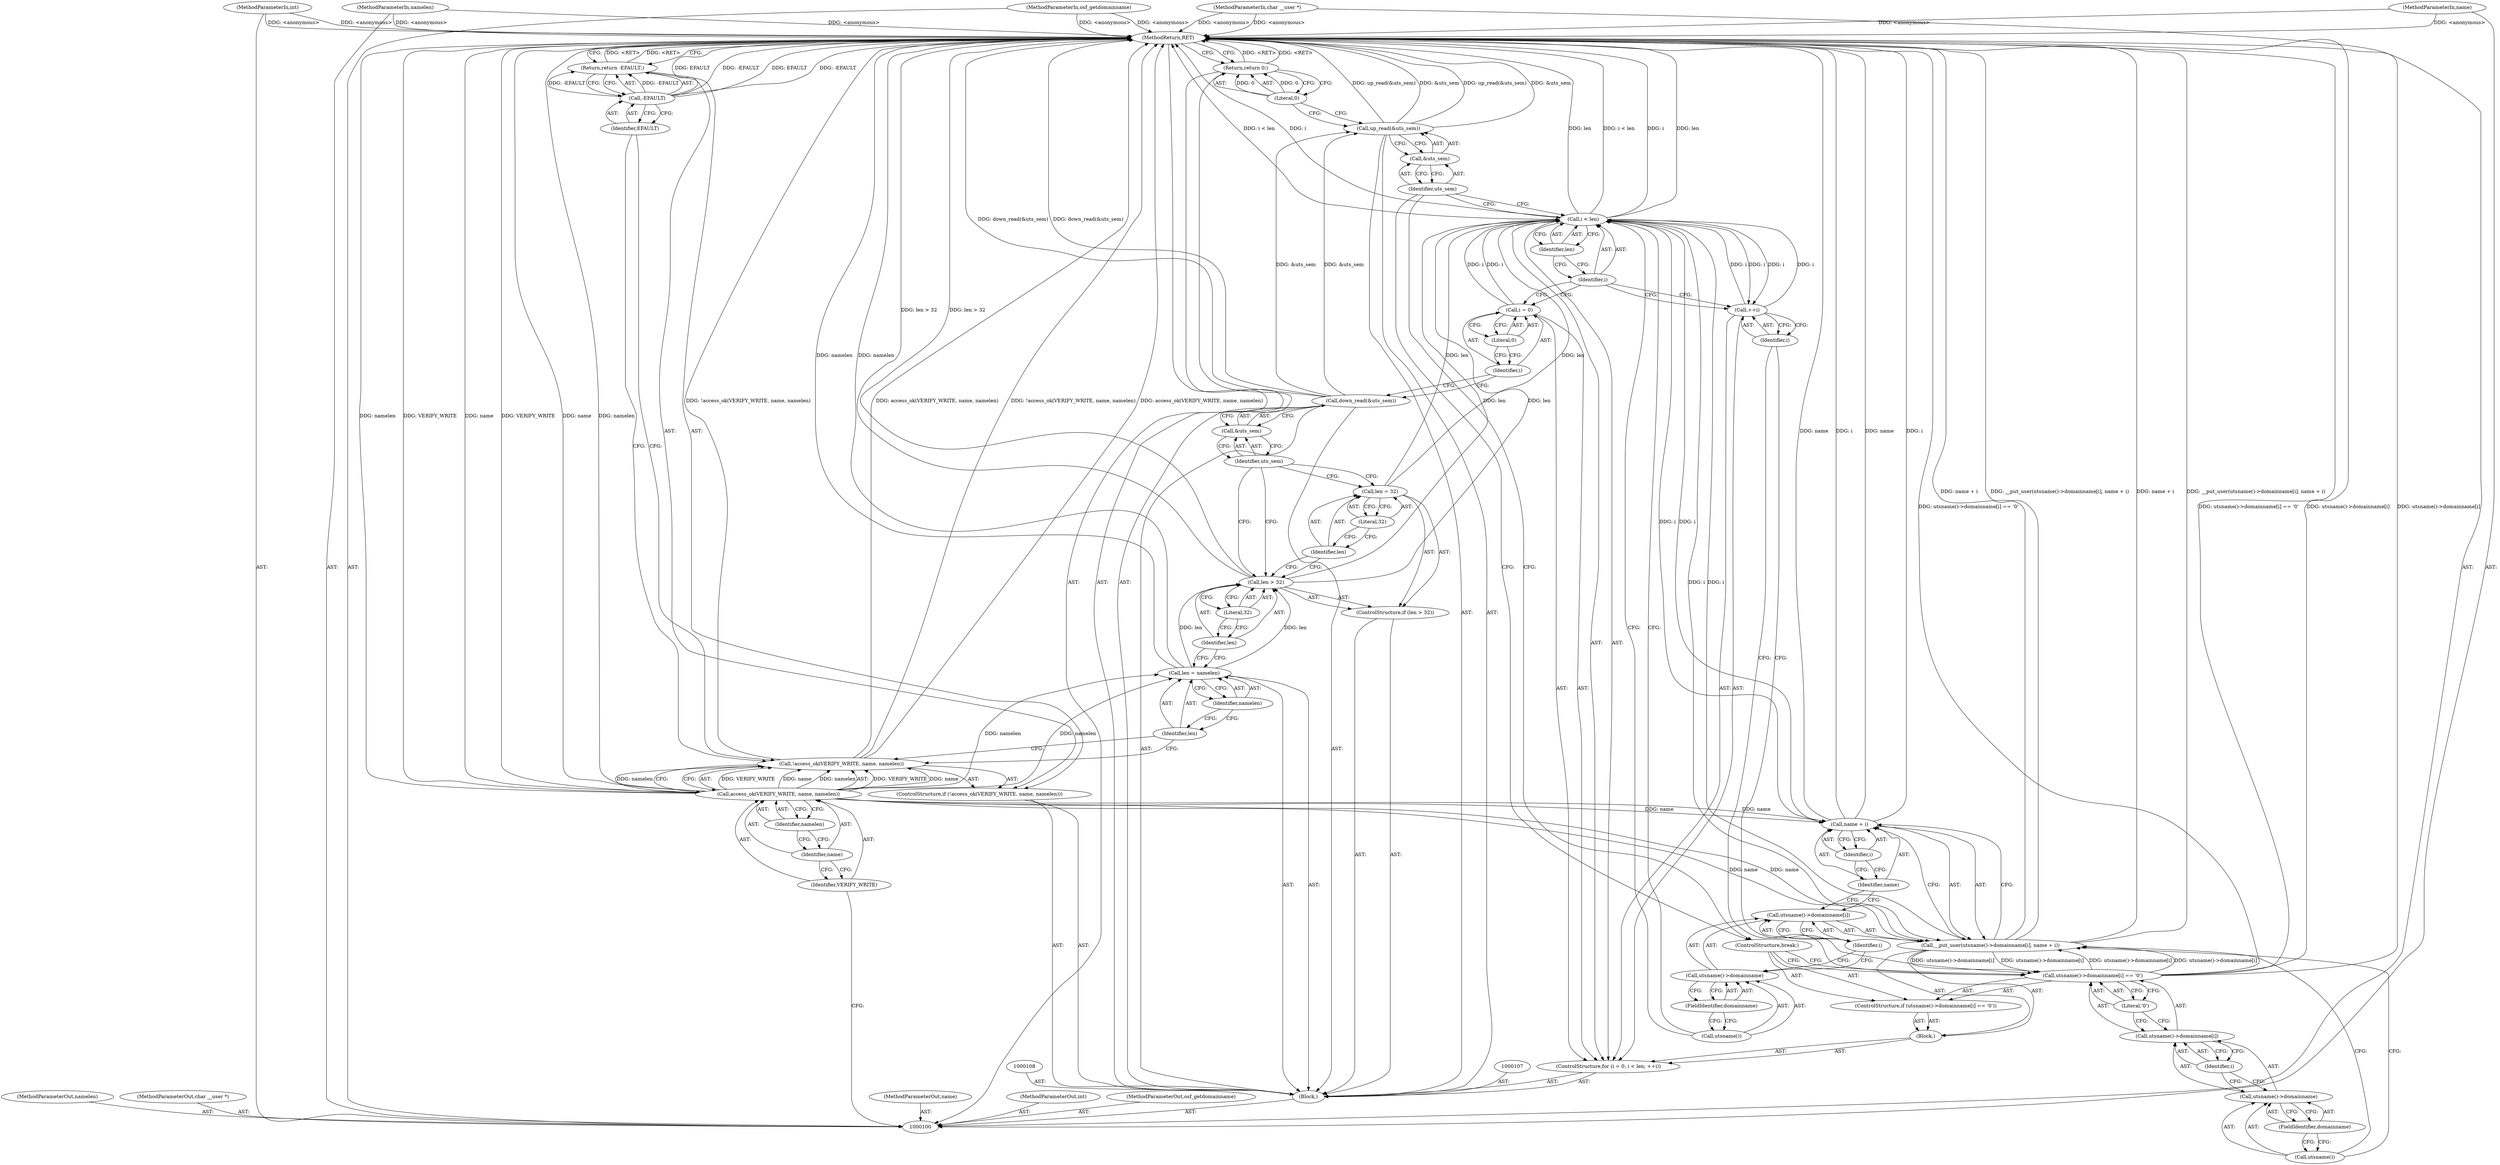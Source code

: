 digraph "0_linux_21c5977a836e399fc710ff2c5367845ed5c2527f" {
"1000164" [label="(MethodReturn,RET)"];
"1000101" [label="(MethodParameterIn,osf_getdomainname)"];
"1000248" [label="(MethodParameterOut,osf_getdomainname)"];
"1000102" [label="(MethodParameterIn,char __user *)"];
"1000249" [label="(MethodParameterOut,char __user *)"];
"1000103" [label="(MethodParameterIn,name)"];
"1000250" [label="(MethodParameterOut,name)"];
"1000104" [label="(MethodParameterIn,int)"];
"1000251" [label="(MethodParameterOut,int)"];
"1000105" [label="(MethodParameterIn,namelen)"];
"1000252" [label="(MethodParameterOut,namelen)"];
"1000121" [label="(ControlStructure,if (len > 32))"];
"1000124" [label="(Literal,32)"];
"1000122" [label="(Call,len > 32)"];
"1000123" [label="(Identifier,len)"];
"1000125" [label="(Call,len = 32)"];
"1000126" [label="(Identifier,len)"];
"1000127" [label="(Literal,32)"];
"1000129" [label="(Call,&uts_sem)"];
"1000130" [label="(Identifier,uts_sem)"];
"1000128" [label="(Call,down_read(&uts_sem))"];
"1000131" [label="(ControlStructure,for (i = 0; i < len; ++i))"];
"1000134" [label="(Literal,0)"];
"1000135" [label="(Call,i < len)"];
"1000136" [label="(Identifier,i)"];
"1000137" [label="(Identifier,len)"];
"1000138" [label="(Call,++i)"];
"1000139" [label="(Identifier,i)"];
"1000140" [label="(Block,)"];
"1000132" [label="(Call,i = 0)"];
"1000133" [label="(Identifier,i)"];
"1000142" [label="(Call,utsname()->domainname[i])"];
"1000143" [label="(Call,utsname()->domainname)"];
"1000144" [label="(Call,utsname())"];
"1000141" [label="(Call,__put_user(utsname()->domainname[i], name + i))"];
"1000145" [label="(FieldIdentifier,domainname)"];
"1000146" [label="(Identifier,i)"];
"1000147" [label="(Call,name + i)"];
"1000148" [label="(Identifier,name)"];
"1000149" [label="(Identifier,i)"];
"1000155" [label="(FieldIdentifier,domainname)"];
"1000150" [label="(ControlStructure,if (utsname()->domainname[i] == '\0'))"];
"1000156" [label="(Identifier,i)"];
"1000157" [label="(Literal,'\0')"];
"1000151" [label="(Call,utsname()->domainname[i] == '\0')"];
"1000152" [label="(Call,utsname()->domainname[i])"];
"1000153" [label="(Call,utsname()->domainname)"];
"1000154" [label="(Call,utsname())"];
"1000158" [label="(ControlStructure,break;)"];
"1000159" [label="(Call,up_read(&uts_sem))"];
"1000161" [label="(Identifier,uts_sem)"];
"1000160" [label="(Call,&uts_sem)"];
"1000106" [label="(Block,)"];
"1000162" [label="(Return,return 0;)"];
"1000163" [label="(Literal,0)"];
"1000109" [label="(ControlStructure,if (!access_ok(VERIFY_WRITE, name, namelen)))"];
"1000112" [label="(Identifier,VERIFY_WRITE)"];
"1000113" [label="(Identifier,name)"];
"1000114" [label="(Identifier,namelen)"];
"1000110" [label="(Call,!access_ok(VERIFY_WRITE, name, namelen))"];
"1000111" [label="(Call,access_ok(VERIFY_WRITE, name, namelen))"];
"1000116" [label="(Call,-EFAULT)"];
"1000117" [label="(Identifier,EFAULT)"];
"1000115" [label="(Return,return -EFAULT;)"];
"1000118" [label="(Call,len = namelen)"];
"1000119" [label="(Identifier,len)"];
"1000120" [label="(Identifier,namelen)"];
"1000164" -> "1000100"  [label="AST: "];
"1000164" -> "1000115"  [label="CFG: "];
"1000164" -> "1000162"  [label="CFG: "];
"1000162" -> "1000164"  [label="DDG: <RET>"];
"1000151" -> "1000164"  [label="DDG: utsname()->domainname[i] == '\0'"];
"1000151" -> "1000164"  [label="DDG: utsname()->domainname[i]"];
"1000104" -> "1000164"  [label="DDG: <anonymous>"];
"1000105" -> "1000164"  [label="DDG: <anonymous>"];
"1000103" -> "1000164"  [label="DDG: <anonymous>"];
"1000135" -> "1000164"  [label="DDG: len"];
"1000135" -> "1000164"  [label="DDG: i < len"];
"1000135" -> "1000164"  [label="DDG: i"];
"1000159" -> "1000164"  [label="DDG: up_read(&uts_sem)"];
"1000159" -> "1000164"  [label="DDG: &uts_sem"];
"1000116" -> "1000164"  [label="DDG: EFAULT"];
"1000116" -> "1000164"  [label="DDG: -EFAULT"];
"1000111" -> "1000164"  [label="DDG: namelen"];
"1000111" -> "1000164"  [label="DDG: VERIFY_WRITE"];
"1000111" -> "1000164"  [label="DDG: name"];
"1000141" -> "1000164"  [label="DDG: __put_user(utsname()->domainname[i], name + i)"];
"1000141" -> "1000164"  [label="DDG: name + i"];
"1000147" -> "1000164"  [label="DDG: i"];
"1000147" -> "1000164"  [label="DDG: name"];
"1000102" -> "1000164"  [label="DDG: <anonymous>"];
"1000101" -> "1000164"  [label="DDG: <anonymous>"];
"1000110" -> "1000164"  [label="DDG: !access_ok(VERIFY_WRITE, name, namelen)"];
"1000110" -> "1000164"  [label="DDG: access_ok(VERIFY_WRITE, name, namelen)"];
"1000118" -> "1000164"  [label="DDG: namelen"];
"1000122" -> "1000164"  [label="DDG: len > 32"];
"1000128" -> "1000164"  [label="DDG: down_read(&uts_sem)"];
"1000115" -> "1000164"  [label="DDG: <RET>"];
"1000101" -> "1000100"  [label="AST: "];
"1000101" -> "1000164"  [label="DDG: <anonymous>"];
"1000248" -> "1000100"  [label="AST: "];
"1000102" -> "1000100"  [label="AST: "];
"1000102" -> "1000164"  [label="DDG: <anonymous>"];
"1000249" -> "1000100"  [label="AST: "];
"1000103" -> "1000100"  [label="AST: "];
"1000103" -> "1000164"  [label="DDG: <anonymous>"];
"1000250" -> "1000100"  [label="AST: "];
"1000104" -> "1000100"  [label="AST: "];
"1000104" -> "1000164"  [label="DDG: <anonymous>"];
"1000251" -> "1000100"  [label="AST: "];
"1000105" -> "1000100"  [label="AST: "];
"1000105" -> "1000164"  [label="DDG: <anonymous>"];
"1000252" -> "1000100"  [label="AST: "];
"1000121" -> "1000106"  [label="AST: "];
"1000122" -> "1000121"  [label="AST: "];
"1000125" -> "1000121"  [label="AST: "];
"1000124" -> "1000122"  [label="AST: "];
"1000124" -> "1000123"  [label="CFG: "];
"1000122" -> "1000124"  [label="CFG: "];
"1000122" -> "1000121"  [label="AST: "];
"1000122" -> "1000124"  [label="CFG: "];
"1000123" -> "1000122"  [label="AST: "];
"1000124" -> "1000122"  [label="AST: "];
"1000126" -> "1000122"  [label="CFG: "];
"1000130" -> "1000122"  [label="CFG: "];
"1000122" -> "1000164"  [label="DDG: len > 32"];
"1000118" -> "1000122"  [label="DDG: len"];
"1000122" -> "1000135"  [label="DDG: len"];
"1000123" -> "1000122"  [label="AST: "];
"1000123" -> "1000118"  [label="CFG: "];
"1000124" -> "1000123"  [label="CFG: "];
"1000125" -> "1000121"  [label="AST: "];
"1000125" -> "1000127"  [label="CFG: "];
"1000126" -> "1000125"  [label="AST: "];
"1000127" -> "1000125"  [label="AST: "];
"1000130" -> "1000125"  [label="CFG: "];
"1000125" -> "1000135"  [label="DDG: len"];
"1000126" -> "1000125"  [label="AST: "];
"1000126" -> "1000122"  [label="CFG: "];
"1000127" -> "1000126"  [label="CFG: "];
"1000127" -> "1000125"  [label="AST: "];
"1000127" -> "1000126"  [label="CFG: "];
"1000125" -> "1000127"  [label="CFG: "];
"1000129" -> "1000128"  [label="AST: "];
"1000129" -> "1000130"  [label="CFG: "];
"1000130" -> "1000129"  [label="AST: "];
"1000128" -> "1000129"  [label="CFG: "];
"1000130" -> "1000129"  [label="AST: "];
"1000130" -> "1000125"  [label="CFG: "];
"1000130" -> "1000122"  [label="CFG: "];
"1000129" -> "1000130"  [label="CFG: "];
"1000128" -> "1000106"  [label="AST: "];
"1000128" -> "1000129"  [label="CFG: "];
"1000129" -> "1000128"  [label="AST: "];
"1000133" -> "1000128"  [label="CFG: "];
"1000128" -> "1000164"  [label="DDG: down_read(&uts_sem)"];
"1000128" -> "1000159"  [label="DDG: &uts_sem"];
"1000131" -> "1000106"  [label="AST: "];
"1000132" -> "1000131"  [label="AST: "];
"1000135" -> "1000131"  [label="AST: "];
"1000138" -> "1000131"  [label="AST: "];
"1000140" -> "1000131"  [label="AST: "];
"1000134" -> "1000132"  [label="AST: "];
"1000134" -> "1000133"  [label="CFG: "];
"1000132" -> "1000134"  [label="CFG: "];
"1000135" -> "1000131"  [label="AST: "];
"1000135" -> "1000137"  [label="CFG: "];
"1000136" -> "1000135"  [label="AST: "];
"1000137" -> "1000135"  [label="AST: "];
"1000144" -> "1000135"  [label="CFG: "];
"1000161" -> "1000135"  [label="CFG: "];
"1000135" -> "1000164"  [label="DDG: len"];
"1000135" -> "1000164"  [label="DDG: i < len"];
"1000135" -> "1000164"  [label="DDG: i"];
"1000138" -> "1000135"  [label="DDG: i"];
"1000132" -> "1000135"  [label="DDG: i"];
"1000125" -> "1000135"  [label="DDG: len"];
"1000122" -> "1000135"  [label="DDG: len"];
"1000135" -> "1000138"  [label="DDG: i"];
"1000135" -> "1000141"  [label="DDG: i"];
"1000135" -> "1000147"  [label="DDG: i"];
"1000136" -> "1000135"  [label="AST: "];
"1000136" -> "1000132"  [label="CFG: "];
"1000136" -> "1000138"  [label="CFG: "];
"1000137" -> "1000136"  [label="CFG: "];
"1000137" -> "1000135"  [label="AST: "];
"1000137" -> "1000136"  [label="CFG: "];
"1000135" -> "1000137"  [label="CFG: "];
"1000138" -> "1000131"  [label="AST: "];
"1000138" -> "1000139"  [label="CFG: "];
"1000139" -> "1000138"  [label="AST: "];
"1000136" -> "1000138"  [label="CFG: "];
"1000138" -> "1000135"  [label="DDG: i"];
"1000135" -> "1000138"  [label="DDG: i"];
"1000139" -> "1000138"  [label="AST: "];
"1000139" -> "1000151"  [label="CFG: "];
"1000138" -> "1000139"  [label="CFG: "];
"1000140" -> "1000131"  [label="AST: "];
"1000141" -> "1000140"  [label="AST: "];
"1000150" -> "1000140"  [label="AST: "];
"1000132" -> "1000131"  [label="AST: "];
"1000132" -> "1000134"  [label="CFG: "];
"1000133" -> "1000132"  [label="AST: "];
"1000134" -> "1000132"  [label="AST: "];
"1000136" -> "1000132"  [label="CFG: "];
"1000132" -> "1000135"  [label="DDG: i"];
"1000133" -> "1000132"  [label="AST: "];
"1000133" -> "1000128"  [label="CFG: "];
"1000134" -> "1000133"  [label="CFG: "];
"1000142" -> "1000141"  [label="AST: "];
"1000142" -> "1000146"  [label="CFG: "];
"1000143" -> "1000142"  [label="AST: "];
"1000146" -> "1000142"  [label="AST: "];
"1000148" -> "1000142"  [label="CFG: "];
"1000143" -> "1000142"  [label="AST: "];
"1000143" -> "1000145"  [label="CFG: "];
"1000144" -> "1000143"  [label="AST: "];
"1000145" -> "1000143"  [label="AST: "];
"1000146" -> "1000143"  [label="CFG: "];
"1000144" -> "1000143"  [label="AST: "];
"1000144" -> "1000135"  [label="CFG: "];
"1000145" -> "1000144"  [label="CFG: "];
"1000141" -> "1000140"  [label="AST: "];
"1000141" -> "1000147"  [label="CFG: "];
"1000142" -> "1000141"  [label="AST: "];
"1000147" -> "1000141"  [label="AST: "];
"1000154" -> "1000141"  [label="CFG: "];
"1000141" -> "1000164"  [label="DDG: __put_user(utsname()->domainname[i], name + i)"];
"1000141" -> "1000164"  [label="DDG: name + i"];
"1000151" -> "1000141"  [label="DDG: utsname()->domainname[i]"];
"1000111" -> "1000141"  [label="DDG: name"];
"1000135" -> "1000141"  [label="DDG: i"];
"1000141" -> "1000151"  [label="DDG: utsname()->domainname[i]"];
"1000145" -> "1000143"  [label="AST: "];
"1000145" -> "1000144"  [label="CFG: "];
"1000143" -> "1000145"  [label="CFG: "];
"1000146" -> "1000142"  [label="AST: "];
"1000146" -> "1000143"  [label="CFG: "];
"1000142" -> "1000146"  [label="CFG: "];
"1000147" -> "1000141"  [label="AST: "];
"1000147" -> "1000149"  [label="CFG: "];
"1000148" -> "1000147"  [label="AST: "];
"1000149" -> "1000147"  [label="AST: "];
"1000141" -> "1000147"  [label="CFG: "];
"1000147" -> "1000164"  [label="DDG: i"];
"1000147" -> "1000164"  [label="DDG: name"];
"1000111" -> "1000147"  [label="DDG: name"];
"1000135" -> "1000147"  [label="DDG: i"];
"1000148" -> "1000147"  [label="AST: "];
"1000148" -> "1000142"  [label="CFG: "];
"1000149" -> "1000148"  [label="CFG: "];
"1000149" -> "1000147"  [label="AST: "];
"1000149" -> "1000148"  [label="CFG: "];
"1000147" -> "1000149"  [label="CFG: "];
"1000155" -> "1000153"  [label="AST: "];
"1000155" -> "1000154"  [label="CFG: "];
"1000153" -> "1000155"  [label="CFG: "];
"1000150" -> "1000140"  [label="AST: "];
"1000151" -> "1000150"  [label="AST: "];
"1000158" -> "1000150"  [label="AST: "];
"1000156" -> "1000152"  [label="AST: "];
"1000156" -> "1000153"  [label="CFG: "];
"1000152" -> "1000156"  [label="CFG: "];
"1000157" -> "1000151"  [label="AST: "];
"1000157" -> "1000152"  [label="CFG: "];
"1000151" -> "1000157"  [label="CFG: "];
"1000151" -> "1000150"  [label="AST: "];
"1000151" -> "1000157"  [label="CFG: "];
"1000152" -> "1000151"  [label="AST: "];
"1000157" -> "1000151"  [label="AST: "];
"1000158" -> "1000151"  [label="CFG: "];
"1000139" -> "1000151"  [label="CFG: "];
"1000151" -> "1000164"  [label="DDG: utsname()->domainname[i] == '\0'"];
"1000151" -> "1000164"  [label="DDG: utsname()->domainname[i]"];
"1000151" -> "1000141"  [label="DDG: utsname()->domainname[i]"];
"1000141" -> "1000151"  [label="DDG: utsname()->domainname[i]"];
"1000152" -> "1000151"  [label="AST: "];
"1000152" -> "1000156"  [label="CFG: "];
"1000153" -> "1000152"  [label="AST: "];
"1000156" -> "1000152"  [label="AST: "];
"1000157" -> "1000152"  [label="CFG: "];
"1000153" -> "1000152"  [label="AST: "];
"1000153" -> "1000155"  [label="CFG: "];
"1000154" -> "1000153"  [label="AST: "];
"1000155" -> "1000153"  [label="AST: "];
"1000156" -> "1000153"  [label="CFG: "];
"1000154" -> "1000153"  [label="AST: "];
"1000154" -> "1000141"  [label="CFG: "];
"1000155" -> "1000154"  [label="CFG: "];
"1000158" -> "1000150"  [label="AST: "];
"1000158" -> "1000151"  [label="CFG: "];
"1000161" -> "1000158"  [label="CFG: "];
"1000159" -> "1000106"  [label="AST: "];
"1000159" -> "1000160"  [label="CFG: "];
"1000160" -> "1000159"  [label="AST: "];
"1000163" -> "1000159"  [label="CFG: "];
"1000159" -> "1000164"  [label="DDG: up_read(&uts_sem)"];
"1000159" -> "1000164"  [label="DDG: &uts_sem"];
"1000128" -> "1000159"  [label="DDG: &uts_sem"];
"1000161" -> "1000160"  [label="AST: "];
"1000161" -> "1000135"  [label="CFG: "];
"1000161" -> "1000158"  [label="CFG: "];
"1000160" -> "1000161"  [label="CFG: "];
"1000160" -> "1000159"  [label="AST: "];
"1000160" -> "1000161"  [label="CFG: "];
"1000161" -> "1000160"  [label="AST: "];
"1000159" -> "1000160"  [label="CFG: "];
"1000106" -> "1000100"  [label="AST: "];
"1000107" -> "1000106"  [label="AST: "];
"1000108" -> "1000106"  [label="AST: "];
"1000109" -> "1000106"  [label="AST: "];
"1000118" -> "1000106"  [label="AST: "];
"1000121" -> "1000106"  [label="AST: "];
"1000128" -> "1000106"  [label="AST: "];
"1000131" -> "1000106"  [label="AST: "];
"1000159" -> "1000106"  [label="AST: "];
"1000162" -> "1000106"  [label="AST: "];
"1000162" -> "1000106"  [label="AST: "];
"1000162" -> "1000163"  [label="CFG: "];
"1000163" -> "1000162"  [label="AST: "];
"1000164" -> "1000162"  [label="CFG: "];
"1000162" -> "1000164"  [label="DDG: <RET>"];
"1000163" -> "1000162"  [label="DDG: 0"];
"1000163" -> "1000162"  [label="AST: "];
"1000163" -> "1000159"  [label="CFG: "];
"1000162" -> "1000163"  [label="CFG: "];
"1000163" -> "1000162"  [label="DDG: 0"];
"1000109" -> "1000106"  [label="AST: "];
"1000110" -> "1000109"  [label="AST: "];
"1000115" -> "1000109"  [label="AST: "];
"1000112" -> "1000111"  [label="AST: "];
"1000112" -> "1000100"  [label="CFG: "];
"1000113" -> "1000112"  [label="CFG: "];
"1000113" -> "1000111"  [label="AST: "];
"1000113" -> "1000112"  [label="CFG: "];
"1000114" -> "1000113"  [label="CFG: "];
"1000114" -> "1000111"  [label="AST: "];
"1000114" -> "1000113"  [label="CFG: "];
"1000111" -> "1000114"  [label="CFG: "];
"1000110" -> "1000109"  [label="AST: "];
"1000110" -> "1000111"  [label="CFG: "];
"1000111" -> "1000110"  [label="AST: "];
"1000117" -> "1000110"  [label="CFG: "];
"1000119" -> "1000110"  [label="CFG: "];
"1000110" -> "1000164"  [label="DDG: !access_ok(VERIFY_WRITE, name, namelen)"];
"1000110" -> "1000164"  [label="DDG: access_ok(VERIFY_WRITE, name, namelen)"];
"1000111" -> "1000110"  [label="DDG: VERIFY_WRITE"];
"1000111" -> "1000110"  [label="DDG: name"];
"1000111" -> "1000110"  [label="DDG: namelen"];
"1000111" -> "1000110"  [label="AST: "];
"1000111" -> "1000114"  [label="CFG: "];
"1000112" -> "1000111"  [label="AST: "];
"1000113" -> "1000111"  [label="AST: "];
"1000114" -> "1000111"  [label="AST: "];
"1000110" -> "1000111"  [label="CFG: "];
"1000111" -> "1000164"  [label="DDG: namelen"];
"1000111" -> "1000164"  [label="DDG: VERIFY_WRITE"];
"1000111" -> "1000164"  [label="DDG: name"];
"1000111" -> "1000110"  [label="DDG: VERIFY_WRITE"];
"1000111" -> "1000110"  [label="DDG: name"];
"1000111" -> "1000110"  [label="DDG: namelen"];
"1000111" -> "1000118"  [label="DDG: namelen"];
"1000111" -> "1000141"  [label="DDG: name"];
"1000111" -> "1000147"  [label="DDG: name"];
"1000116" -> "1000115"  [label="AST: "];
"1000116" -> "1000117"  [label="CFG: "];
"1000117" -> "1000116"  [label="AST: "];
"1000115" -> "1000116"  [label="CFG: "];
"1000116" -> "1000164"  [label="DDG: EFAULT"];
"1000116" -> "1000164"  [label="DDG: -EFAULT"];
"1000116" -> "1000115"  [label="DDG: -EFAULT"];
"1000117" -> "1000116"  [label="AST: "];
"1000117" -> "1000110"  [label="CFG: "];
"1000116" -> "1000117"  [label="CFG: "];
"1000115" -> "1000109"  [label="AST: "];
"1000115" -> "1000116"  [label="CFG: "];
"1000116" -> "1000115"  [label="AST: "];
"1000164" -> "1000115"  [label="CFG: "];
"1000115" -> "1000164"  [label="DDG: <RET>"];
"1000116" -> "1000115"  [label="DDG: -EFAULT"];
"1000118" -> "1000106"  [label="AST: "];
"1000118" -> "1000120"  [label="CFG: "];
"1000119" -> "1000118"  [label="AST: "];
"1000120" -> "1000118"  [label="AST: "];
"1000123" -> "1000118"  [label="CFG: "];
"1000118" -> "1000164"  [label="DDG: namelen"];
"1000111" -> "1000118"  [label="DDG: namelen"];
"1000118" -> "1000122"  [label="DDG: len"];
"1000119" -> "1000118"  [label="AST: "];
"1000119" -> "1000110"  [label="CFG: "];
"1000120" -> "1000119"  [label="CFG: "];
"1000120" -> "1000118"  [label="AST: "];
"1000120" -> "1000119"  [label="CFG: "];
"1000118" -> "1000120"  [label="CFG: "];
}
